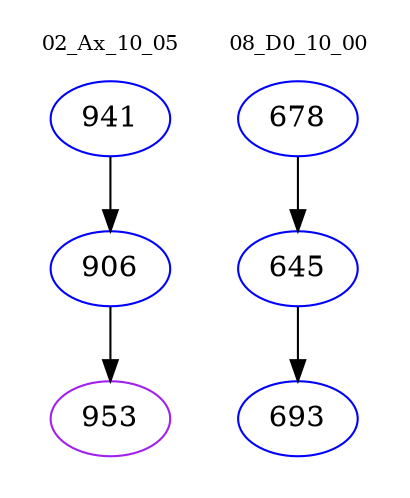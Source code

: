 digraph{
subgraph cluster_0 {
color = white
label = "02_Ax_10_05";
fontsize=10;
T0_941 [label="941", color="blue"]
T0_941 -> T0_906 [color="black"]
T0_906 [label="906", color="blue"]
T0_906 -> T0_953 [color="black"]
T0_953 [label="953", color="purple"]
}
subgraph cluster_1 {
color = white
label = "08_D0_10_00";
fontsize=10;
T1_678 [label="678", color="blue"]
T1_678 -> T1_645 [color="black"]
T1_645 [label="645", color="blue"]
T1_645 -> T1_693 [color="black"]
T1_693 [label="693", color="blue"]
}
}
